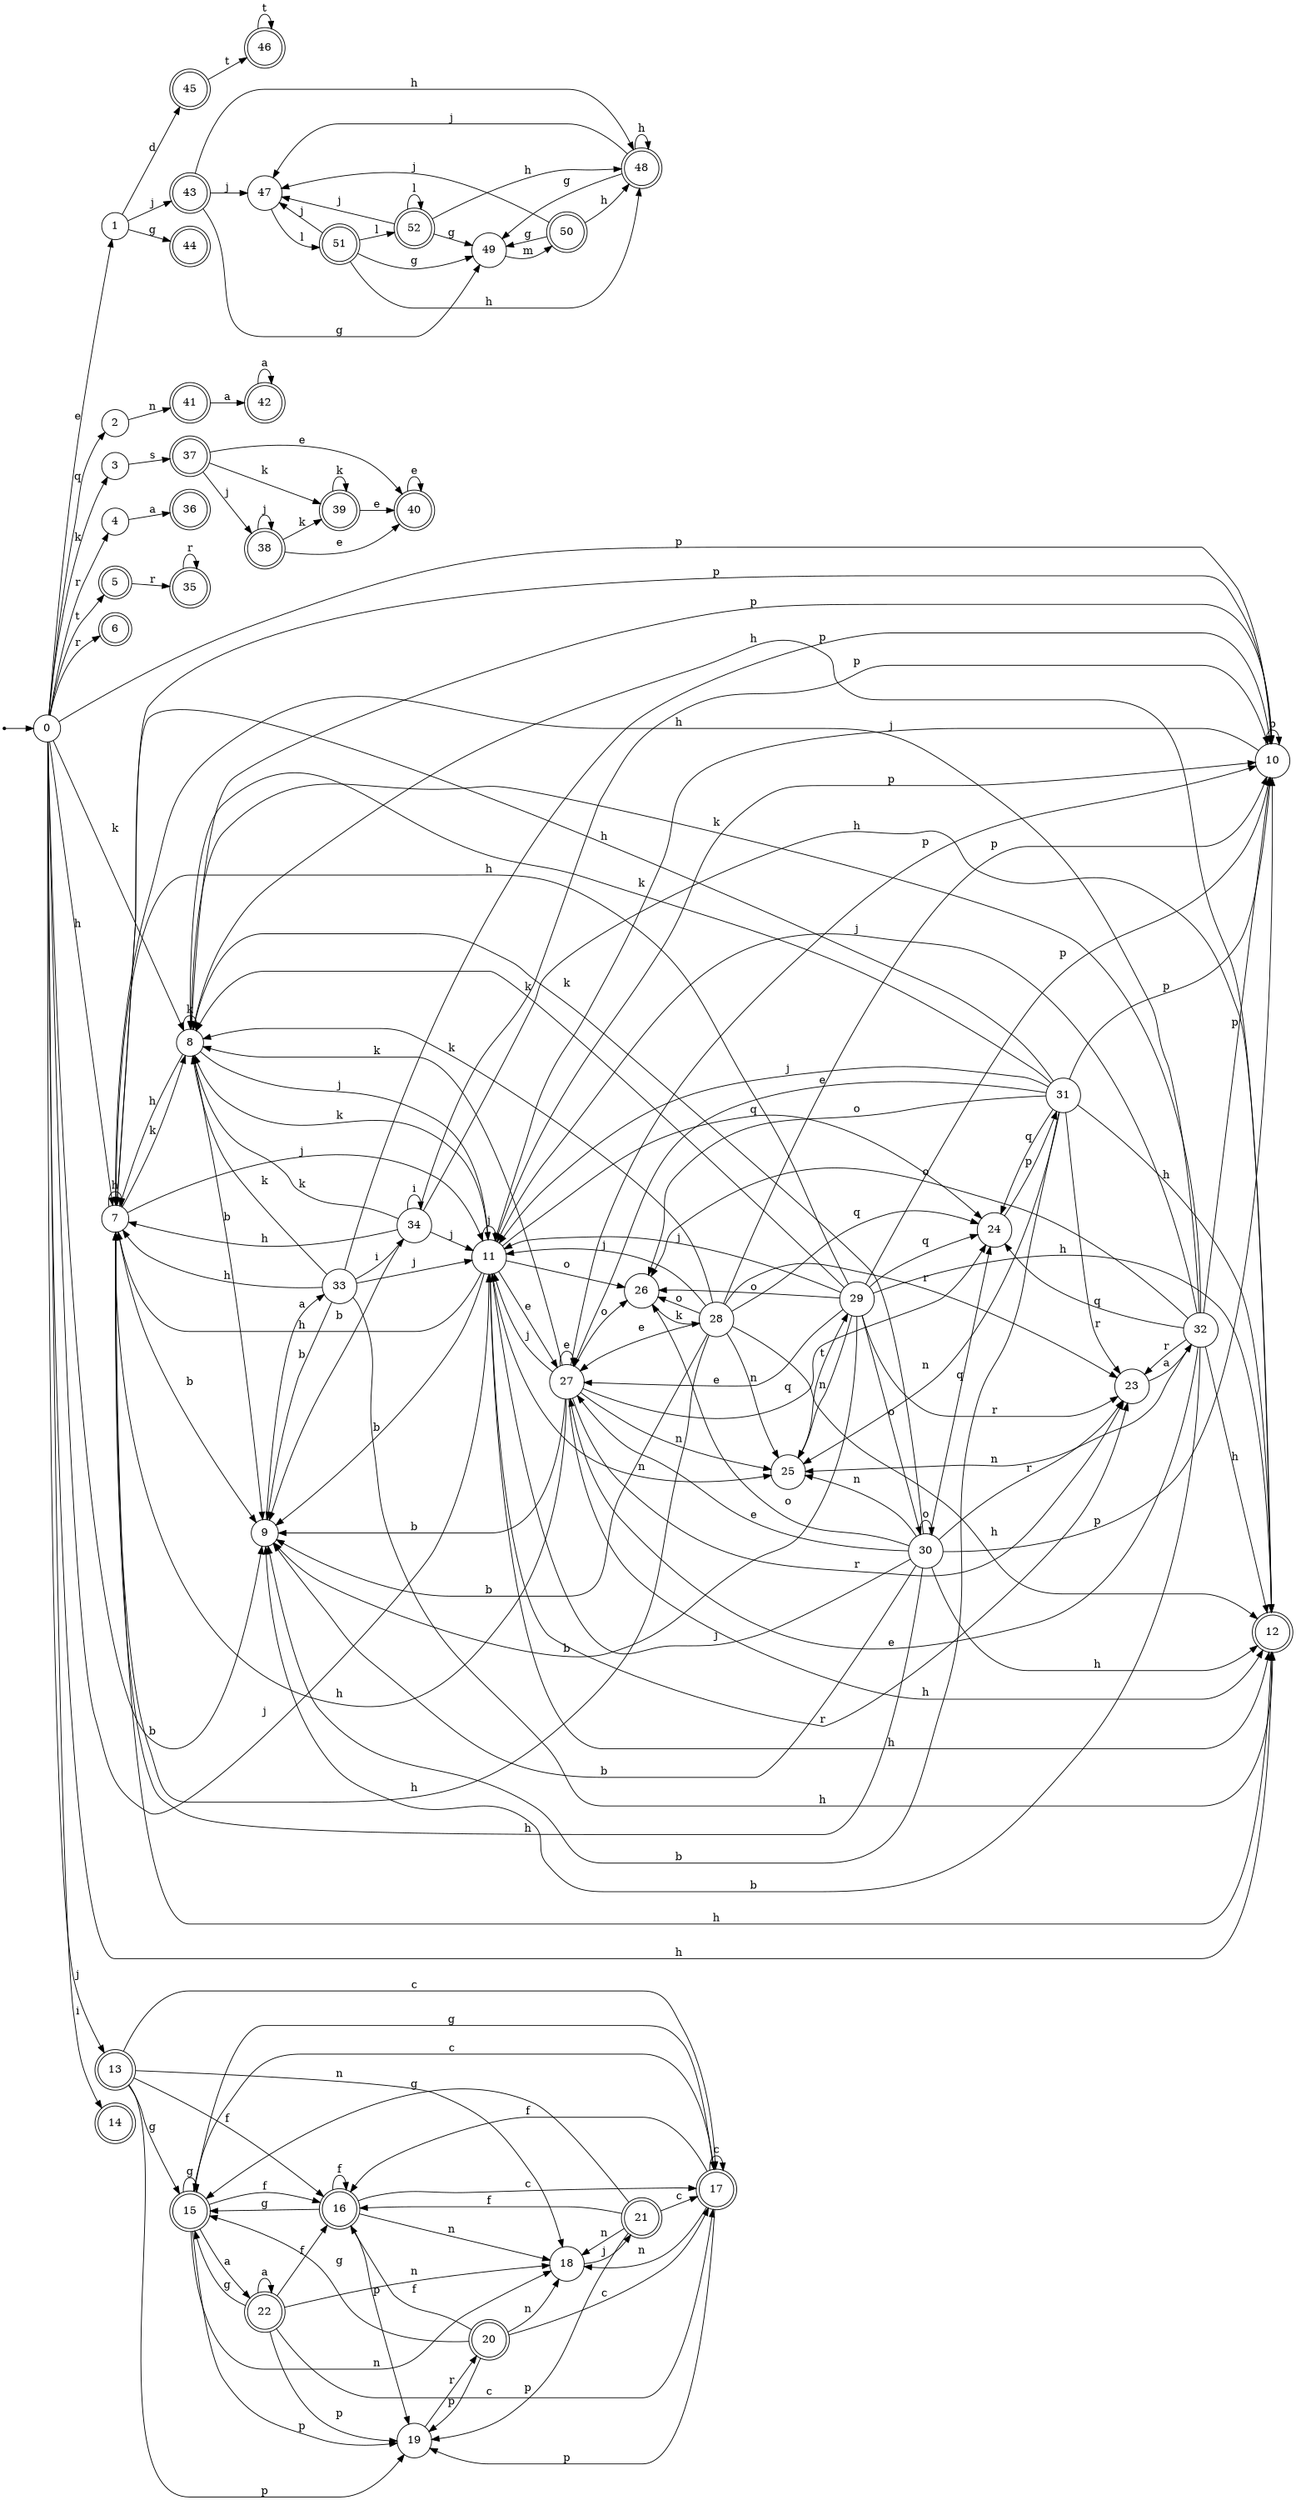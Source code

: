 digraph finite_state_machine {
rankdir=LR;
size="20,20";
node [shape = point]; "dummy0"
node [shape = circle]; "0";
"dummy0" -> "0";
node [shape = circle]; "1";
node [shape = circle]; "2";
node [shape = circle]; "3";
node [shape = circle]; "4";
node [shape = doublecircle]; "5";node [shape = doublecircle]; "6";node [shape = circle]; "7";
node [shape = circle]; "8";
node [shape = circle]; "9";
node [shape = circle]; "10";
node [shape = circle]; "11";
node [shape = doublecircle]; "12";node [shape = doublecircle]; "13";node [shape = doublecircle]; "14";node [shape = doublecircle]; "15";node [shape = doublecircle]; "16";node [shape = doublecircle]; "17";node [shape = circle]; "18";
node [shape = circle]; "19";
node [shape = doublecircle]; "20";node [shape = doublecircle]; "21";node [shape = doublecircle]; "22";node [shape = circle]; "23";
node [shape = circle]; "24";
node [shape = circle]; "25";
node [shape = circle]; "26";
node [shape = circle]; "27";
node [shape = circle]; "28";
node [shape = circle]; "29";
node [shape = circle]; "30";
node [shape = circle]; "31";
node [shape = circle]; "32";
node [shape = circle]; "33";
node [shape = circle]; "34";
node [shape = doublecircle]; "35";node [shape = doublecircle]; "36";node [shape = doublecircle]; "37";node [shape = doublecircle]; "38";node [shape = doublecircle]; "39";node [shape = doublecircle]; "40";node [shape = doublecircle]; "41";node [shape = doublecircle]; "42";node [shape = doublecircle]; "43";node [shape = doublecircle]; "44";node [shape = doublecircle]; "45";node [shape = doublecircle]; "46";node [shape = circle]; "47";
node [shape = doublecircle]; "48";node [shape = circle]; "49";
node [shape = doublecircle]; "50";node [shape = doublecircle]; "51";node [shape = doublecircle]; "52";"0" -> "1" [label = "e"];
 "0" -> "2" [label = "q"];
 "0" -> "8" [label = "k"];
 "0" -> "3" [label = "k"];
 "0" -> "4" [label = "r"];
 "0" -> "6" [label = "r"];
 "0" -> "5" [label = "t"];
 "0" -> "12" [label = "h"];
 "0" -> "7" [label = "h"];
 "0" -> "9" [label = "b"];
 "0" -> "10" [label = "p"];
 "0" -> "11" [label = "j"];
 "0" -> "13" [label = "j"];
 "0" -> "14" [label = "i"];
 "13" -> "15" [label = "g"];
 "13" -> "16" [label = "f"];
 "13" -> "17" [label = "c"];
 "13" -> "18" [label = "n"];
 "13" -> "19" [label = "p"];
 "19" -> "20" [label = "r"];
 "20" -> "19" [label = "p"];
 "20" -> "15" [label = "g"];
 "20" -> "16" [label = "f"];
 "20" -> "17" [label = "c"];
 "20" -> "18" [label = "n"];
 "18" -> "21" [label = "j"];
 "21" -> "18" [label = "n"];
 "21" -> "15" [label = "g"];
 "21" -> "16" [label = "f"];
 "21" -> "17" [label = "c"];
 "21" -> "19" [label = "p"];
 "17" -> "17" [label = "c"];
 "17" -> "15" [label = "g"];
 "17" -> "16" [label = "f"];
 "17" -> "18" [label = "n"];
 "17" -> "19" [label = "p"];
 "16" -> "16" [label = "f"];
 "16" -> "15" [label = "g"];
 "16" -> "17" [label = "c"];
 "16" -> "18" [label = "n"];
 "16" -> "19" [label = "p"];
 "15" -> "15" [label = "g"];
 "15" -> "22" [label = "a"];
 "15" -> "16" [label = "f"];
 "15" -> "17" [label = "c"];
 "15" -> "18" [label = "n"];
 "15" -> "19" [label = "p"];
 "22" -> "22" [label = "a"];
 "22" -> "15" [label = "g"];
 "22" -> "16" [label = "f"];
 "22" -> "17" [label = "c"];
 "22" -> "18" [label = "n"];
 "22" -> "19" [label = "p"];
 "11" -> "11" [label = "j"];
 "11" -> "10" [label = "p"];
 "11" -> "23" [label = "r"];
 "11" -> "24" [label = "q"];
 "11" -> "25" [label = "n"];
 "11" -> "26" [label = "o"];
 "11" -> "27" [label = "e"];
 "11" -> "12" [label = "h"];
 "11" -> "7" [label = "h"];
 "11" -> "8" [label = "k"];
 "11" -> "9" [label = "b"];
 "27" -> "27" [label = "e"];
 "27" -> "23" [label = "r"];
 "27" -> "24" [label = "q"];
 "27" -> "25" [label = "n"];
 "27" -> "26" [label = "o"];
 "27" -> "10" [label = "p"];
 "27" -> "11" [label = "j"];
 "27" -> "12" [label = "h"];
 "27" -> "7" [label = "h"];
 "27" -> "8" [label = "k"];
 "27" -> "9" [label = "b"];
 "26" -> "28" [label = "k"];
 "28" -> "26" [label = "o"];
 "28" -> "23" [label = "r"];
 "28" -> "24" [label = "q"];
 "28" -> "25" [label = "n"];
 "28" -> "27" [label = "e"];
 "28" -> "10" [label = "p"];
 "28" -> "11" [label = "j"];
 "28" -> "12" [label = "h"];
 "28" -> "7" [label = "h"];
 "28" -> "8" [label = "k"];
 "28" -> "9" [label = "b"];
 "25" -> "29" [label = "t"];
 "29" -> "25" [label = "n"];
 "29" -> "26" [label = "o"];
 "29" -> "30" [label = "o"];
 "29" -> "23" [label = "r"];
 "29" -> "24" [label = "q"];
 "29" -> "27" [label = "e"];
 "29" -> "10" [label = "p"];
 "29" -> "11" [label = "j"];
 "29" -> "12" [label = "h"];
 "29" -> "7" [label = "h"];
 "29" -> "8" [label = "k"];
 "29" -> "9" [label = "b"];
 "30" -> "26" [label = "o"];
 "30" -> "30" [label = "o"];
 "30" -> "25" [label = "n"];
 "30" -> "23" [label = "r"];
 "30" -> "24" [label = "q"];
 "30" -> "27" [label = "e"];
 "30" -> "10" [label = "p"];
 "30" -> "11" [label = "j"];
 "30" -> "12" [label = "h"];
 "30" -> "7" [label = "h"];
 "30" -> "8" [label = "k"];
 "30" -> "9" [label = "b"];
 "24" -> "31" [label = "p"];
 "31" -> "24" [label = "q"];
 "31" -> "23" [label = "r"];
 "31" -> "25" [label = "n"];
 "31" -> "26" [label = "o"];
 "31" -> "27" [label = "e"];
 "31" -> "10" [label = "p"];
 "31" -> "11" [label = "j"];
 "31" -> "12" [label = "h"];
 "31" -> "7" [label = "h"];
 "31" -> "8" [label = "k"];
 "31" -> "9" [label = "b"];
 "23" -> "32" [label = "a"];
 "32" -> "23" [label = "r"];
 "32" -> "24" [label = "q"];
 "32" -> "25" [label = "n"];
 "32" -> "26" [label = "o"];
 "32" -> "27" [label = "e"];
 "32" -> "10" [label = "p"];
 "32" -> "11" [label = "j"];
 "32" -> "12" [label = "h"];
 "32" -> "7" [label = "h"];
 "32" -> "8" [label = "k"];
 "32" -> "9" [label = "b"];
 "10" -> "10" [label = "p"];
 "10" -> "11" [label = "j"];
 "9" -> "33" [label = "a"];
 "33" -> "9" [label = "b"];
 "33" -> "34" [label = "i"];
 "33" -> "12" [label = "h"];
 "33" -> "7" [label = "h"];
 "33" -> "8" [label = "k"];
 "33" -> "10" [label = "p"];
 "33" -> "11" [label = "j"];
 "34" -> "34" [label = "i"];
 "34" -> "9" [label = "b"];
 "34" -> "12" [label = "h"];
 "34" -> "7" [label = "h"];
 "34" -> "8" [label = "k"];
 "34" -> "10" [label = "p"];
 "34" -> "11" [label = "j"];
 "8" -> "8" [label = "k"];
 "8" -> "12" [label = "h"];
 "8" -> "7" [label = "h"];
 "8" -> "9" [label = "b"];
 "8" -> "10" [label = "p"];
 "8" -> "11" [label = "j"];
 "7" -> "12" [label = "h"];
 "7" -> "7" [label = "h"];
 "7" -> "8" [label = "k"];
 "7" -> "9" [label = "b"];
 "7" -> "10" [label = "p"];
 "7" -> "11" [label = "j"];
 "5" -> "35" [label = "r"];
 "35" -> "35" [label = "r"];
 "4" -> "36" [label = "a"];
 "3" -> "37" [label = "s"];
 "37" -> "38" [label = "j"];
 "37" -> "39" [label = "k"];
 "37" -> "40" [label = "e"];
 "40" -> "40" [label = "e"];
 "39" -> "39" [label = "k"];
 "39" -> "40" [label = "e"];
 "38" -> "38" [label = "j"];
 "38" -> "39" [label = "k"];
 "38" -> "40" [label = "e"];
 "2" -> "41" [label = "n"];
 "41" -> "42" [label = "a"];
 "42" -> "42" [label = "a"];
 "1" -> "43" [label = "j"];
 "1" -> "44" [label = "g"];
 "1" -> "45" [label = "d"];
 "45" -> "46" [label = "t"];
 "46" -> "46" [label = "t"];
 "43" -> "47" [label = "j"];
 "43" -> "48" [label = "h"];
 "43" -> "49" [label = "g"];
 "49" -> "50" [label = "m"];
 "50" -> "49" [label = "g"];
 "50" -> "47" [label = "j"];
 "50" -> "48" [label = "h"];
 "48" -> "48" [label = "h"];
 "48" -> "47" [label = "j"];
 "48" -> "49" [label = "g"];
 "47" -> "51" [label = "l"];
 "51" -> "47" [label = "j"];
 "51" -> "52" [label = "l"];
 "51" -> "48" [label = "h"];
 "51" -> "49" [label = "g"];
 "52" -> "52" [label = "l"];
 "52" -> "47" [label = "j"];
 "52" -> "48" [label = "h"];
 "52" -> "49" [label = "g"];
 }

